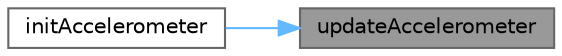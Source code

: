 digraph "updateAccelerometer"
{
 // LATEX_PDF_SIZE
  bgcolor="transparent";
  edge [fontname=Helvetica,fontsize=10,labelfontname=Helvetica,labelfontsize=10];
  node [fontname=Helvetica,fontsize=10,shape=box,height=0.2,width=0.4];
  rankdir="RL";
  Node1 [label="updateAccelerometer",height=0.2,width=0.4,color="gray40", fillcolor="grey60", style="filled", fontcolor="black",tooltip="Updates the accelerometer data."];
  Node1 -> Node2 [dir="back",color="steelblue1",style="solid"];
  Node2 [label="initAccelerometer",height=0.2,width=0.4,color="grey40", fillcolor="white", style="filled",URL="$Accelerometer_8c.html#acf82e4569532339a0a1eb666e1398d4b",tooltip="Initializes the accelerometer with the given channel, frequency, and multiplexer channel."];
}
